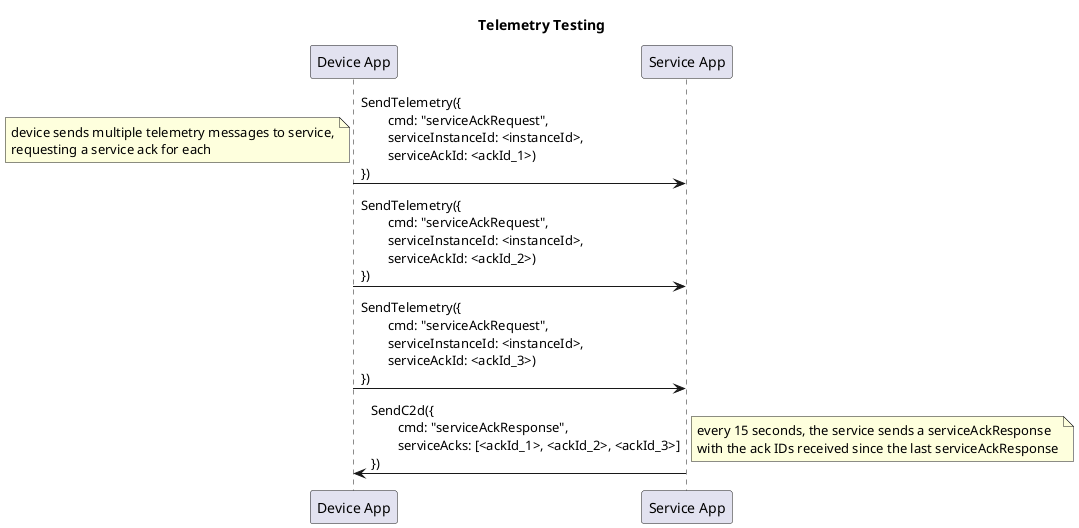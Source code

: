 @startuml
participant "Device App" as D
participant "Service App" as S

title **Telemetry Testing**

D -> S: SendTelemetry({\n\tcmd: "serviceAckRequest", \n\tserviceInstanceId: <instanceId>, \n\tserviceAckId: <ackId_1>)\n})
note left: device sends multiple telemetry messages to service,\nrequesting a service ack for each

D -> S: SendTelemetry({\n\tcmd: "serviceAckRequest", \n\tserviceInstanceId: <instanceId>, \n\tserviceAckId: <ackId_2>)\n})

D -> S: SendTelemetry({\n\tcmd: "serviceAckRequest", \n\tserviceInstanceId: <instanceId>, \n\tserviceAckId: <ackId_3>)\n})

S -> D: SendC2d({\n\tcmd: "serviceAckResponse", \n\tserviceAcks: [<ackId_1>, <ackId_2>, <ackId_3>]\n})
note right: every 15 seconds, the service sends a serviceAckResponse\nwith the ack IDs received since the last serviceAckResponse

@enduml
